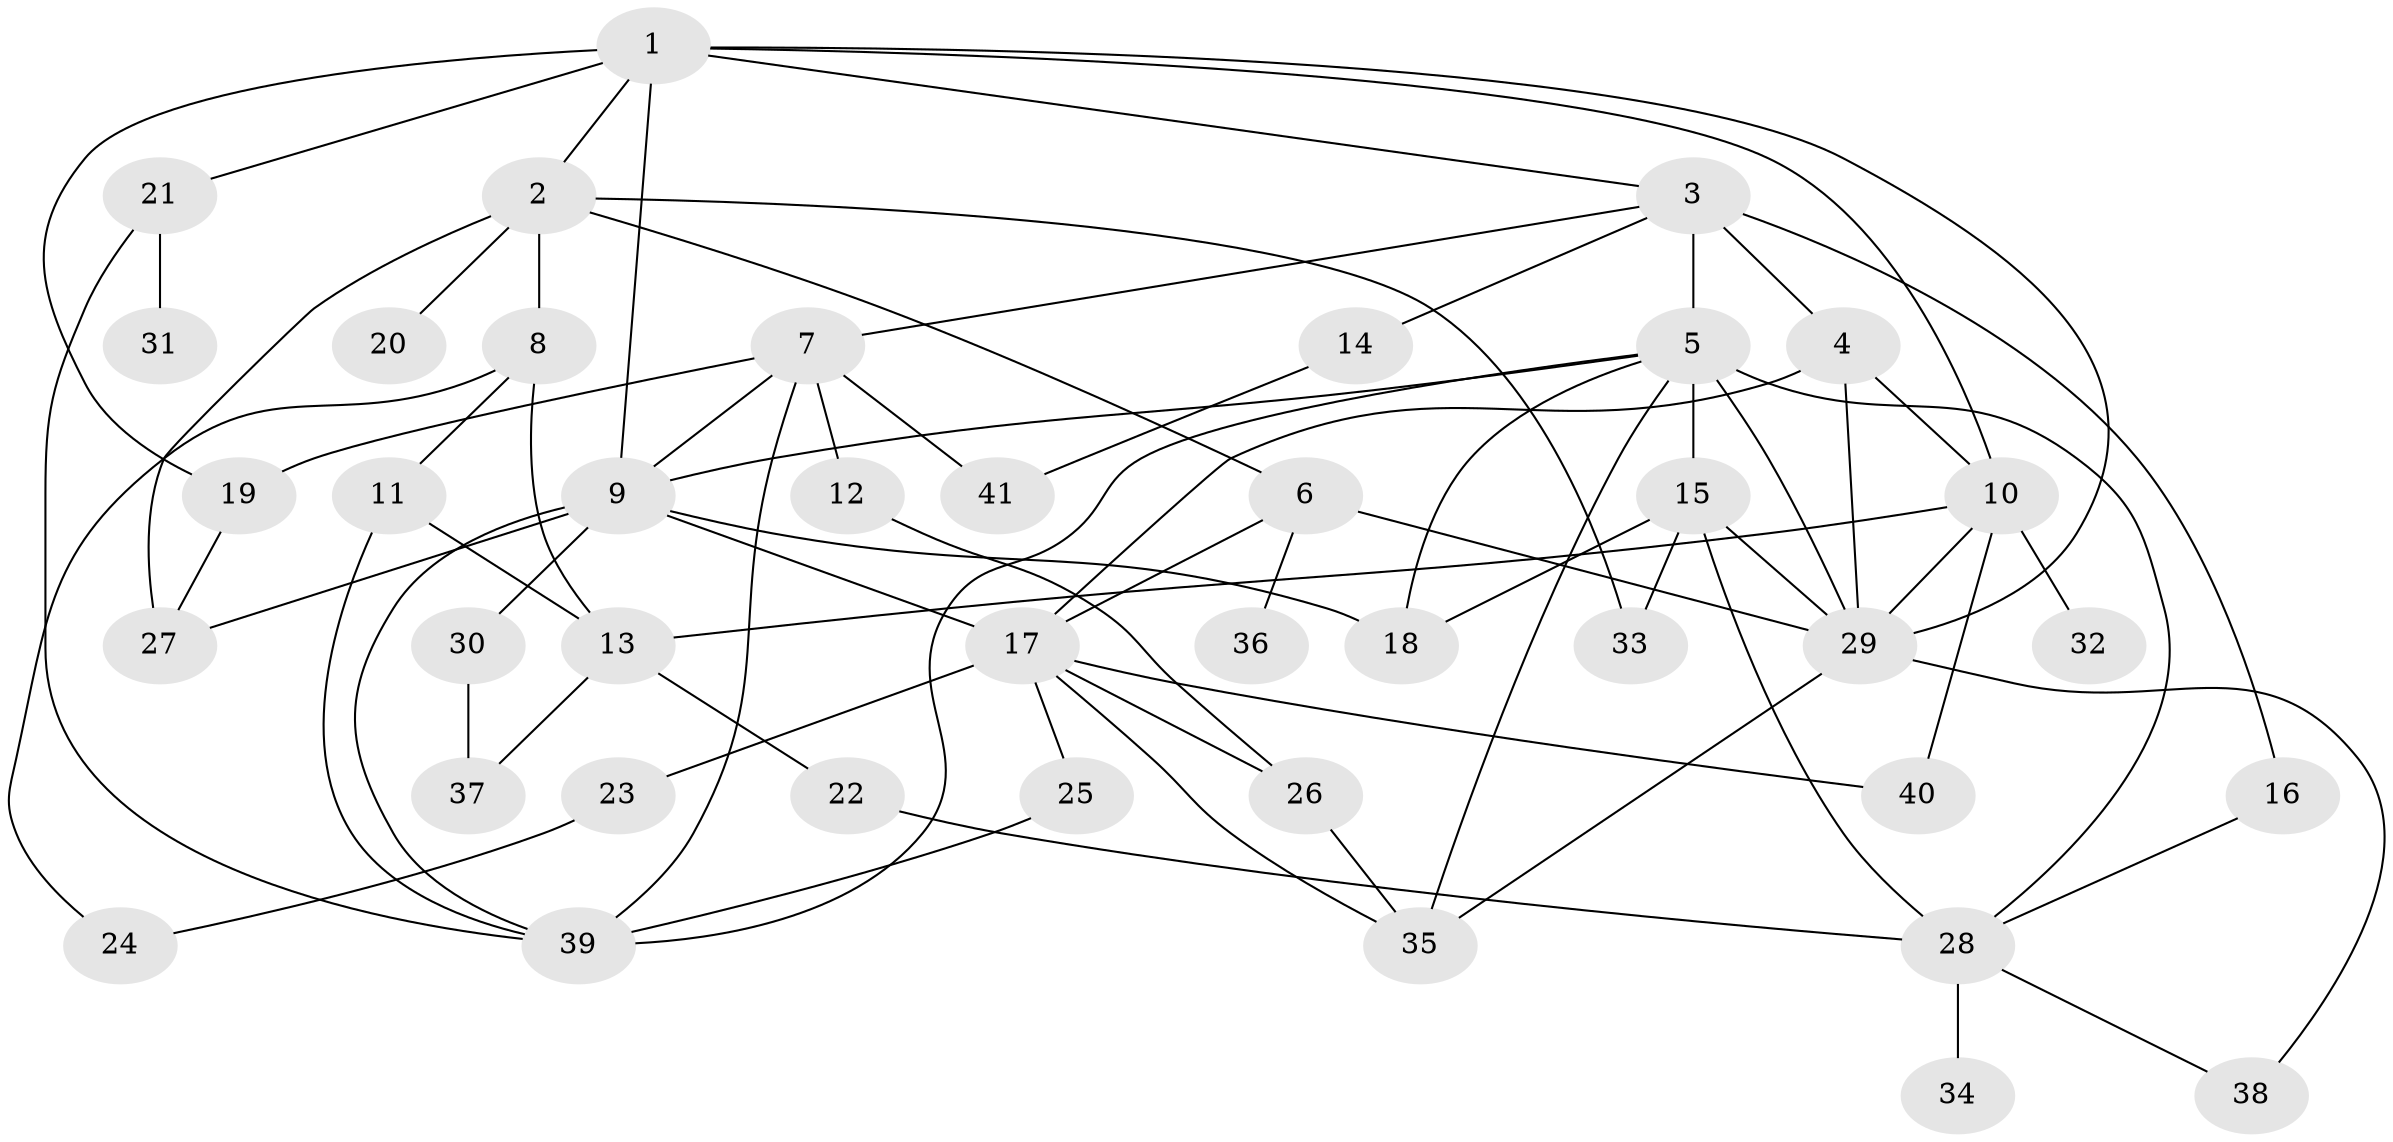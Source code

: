// original degree distribution, {7: 0.02962962962962963, 8: 0.014814814814814815, 2: 0.24444444444444444, 1: 0.3037037037037037, 5: 0.06666666666666667, 3: 0.2074074074074074, 6: 0.007407407407407408, 4: 0.1259259259259259}
// Generated by graph-tools (version 1.1) at 2025/49/03/04/25 22:49:01]
// undirected, 41 vertices, 75 edges
graph export_dot {
  node [color=gray90,style=filled];
  1;
  2;
  3;
  4;
  5;
  6;
  7;
  8;
  9;
  10;
  11;
  12;
  13;
  14;
  15;
  16;
  17;
  18;
  19;
  20;
  21;
  22;
  23;
  24;
  25;
  26;
  27;
  28;
  29;
  30;
  31;
  32;
  33;
  34;
  35;
  36;
  37;
  38;
  39;
  40;
  41;
  1 -- 2 [weight=2.0];
  1 -- 3 [weight=1.0];
  1 -- 9 [weight=2.0];
  1 -- 10 [weight=2.0];
  1 -- 19 [weight=2.0];
  1 -- 21 [weight=1.0];
  1 -- 29 [weight=1.0];
  2 -- 6 [weight=1.0];
  2 -- 8 [weight=1.0];
  2 -- 20 [weight=1.0];
  2 -- 27 [weight=1.0];
  2 -- 33 [weight=1.0];
  3 -- 4 [weight=2.0];
  3 -- 5 [weight=1.0];
  3 -- 7 [weight=1.0];
  3 -- 14 [weight=1.0];
  3 -- 16 [weight=1.0];
  4 -- 10 [weight=1.0];
  4 -- 17 [weight=1.0];
  4 -- 29 [weight=1.0];
  5 -- 9 [weight=1.0];
  5 -- 15 [weight=2.0];
  5 -- 18 [weight=1.0];
  5 -- 28 [weight=1.0];
  5 -- 29 [weight=1.0];
  5 -- 35 [weight=1.0];
  5 -- 39 [weight=1.0];
  6 -- 17 [weight=1.0];
  6 -- 29 [weight=1.0];
  6 -- 36 [weight=1.0];
  7 -- 9 [weight=1.0];
  7 -- 12 [weight=1.0];
  7 -- 19 [weight=1.0];
  7 -- 39 [weight=1.0];
  7 -- 41 [weight=1.0];
  8 -- 11 [weight=1.0];
  8 -- 13 [weight=1.0];
  8 -- 24 [weight=1.0];
  9 -- 17 [weight=1.0];
  9 -- 18 [weight=1.0];
  9 -- 27 [weight=2.0];
  9 -- 30 [weight=1.0];
  9 -- 39 [weight=1.0];
  10 -- 13 [weight=1.0];
  10 -- 29 [weight=1.0];
  10 -- 32 [weight=1.0];
  10 -- 40 [weight=1.0];
  11 -- 13 [weight=1.0];
  11 -- 39 [weight=1.0];
  12 -- 26 [weight=1.0];
  13 -- 22 [weight=1.0];
  13 -- 37 [weight=1.0];
  14 -- 41 [weight=1.0];
  15 -- 18 [weight=1.0];
  15 -- 28 [weight=2.0];
  15 -- 29 [weight=1.0];
  15 -- 33 [weight=1.0];
  16 -- 28 [weight=1.0];
  17 -- 23 [weight=1.0];
  17 -- 25 [weight=1.0];
  17 -- 26 [weight=1.0];
  17 -- 35 [weight=1.0];
  17 -- 40 [weight=1.0];
  19 -- 27 [weight=1.0];
  21 -- 31 [weight=1.0];
  21 -- 39 [weight=1.0];
  22 -- 28 [weight=1.0];
  23 -- 24 [weight=1.0];
  25 -- 39 [weight=1.0];
  26 -- 35 [weight=1.0];
  28 -- 34 [weight=2.0];
  28 -- 38 [weight=1.0];
  29 -- 35 [weight=1.0];
  29 -- 38 [weight=1.0];
  30 -- 37 [weight=1.0];
}
